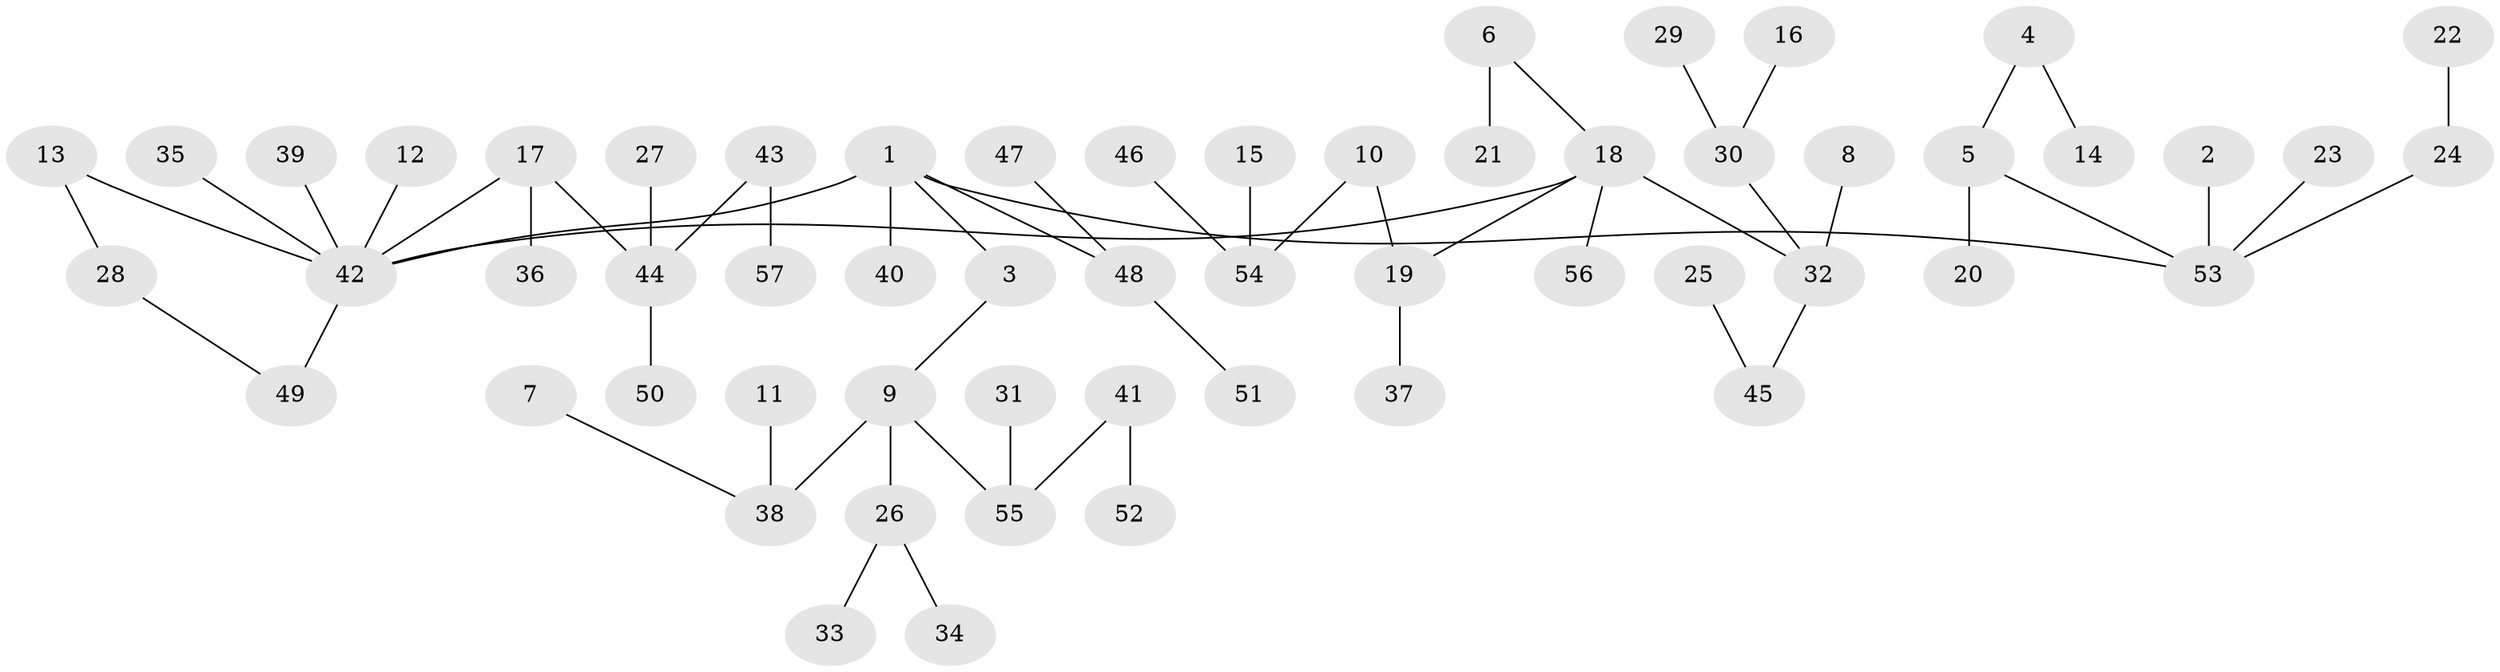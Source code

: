 // original degree distribution, {4: 0.07964601769911504, 2: 0.3008849557522124, 3: 0.09734513274336283, 6: 0.017699115044247787, 5: 0.04424778761061947, 1: 0.46017699115044247}
// Generated by graph-tools (version 1.1) at 2025/25/03/09/25 03:25:33]
// undirected, 57 vertices, 57 edges
graph export_dot {
graph [start="1"]
  node [color=gray90,style=filled];
  1;
  2;
  3;
  4;
  5;
  6;
  7;
  8;
  9;
  10;
  11;
  12;
  13;
  14;
  15;
  16;
  17;
  18;
  19;
  20;
  21;
  22;
  23;
  24;
  25;
  26;
  27;
  28;
  29;
  30;
  31;
  32;
  33;
  34;
  35;
  36;
  37;
  38;
  39;
  40;
  41;
  42;
  43;
  44;
  45;
  46;
  47;
  48;
  49;
  50;
  51;
  52;
  53;
  54;
  55;
  56;
  57;
  1 -- 3 [weight=1.0];
  1 -- 40 [weight=1.0];
  1 -- 42 [weight=1.0];
  1 -- 48 [weight=1.0];
  1 -- 53 [weight=1.0];
  2 -- 53 [weight=1.0];
  3 -- 9 [weight=1.0];
  4 -- 5 [weight=1.0];
  4 -- 14 [weight=1.0];
  5 -- 20 [weight=1.0];
  5 -- 53 [weight=1.0];
  6 -- 18 [weight=1.0];
  6 -- 21 [weight=1.0];
  7 -- 38 [weight=1.0];
  8 -- 32 [weight=1.0];
  9 -- 26 [weight=1.0];
  9 -- 38 [weight=1.0];
  9 -- 55 [weight=1.0];
  10 -- 19 [weight=1.0];
  10 -- 54 [weight=1.0];
  11 -- 38 [weight=1.0];
  12 -- 42 [weight=1.0];
  13 -- 28 [weight=1.0];
  13 -- 42 [weight=1.0];
  15 -- 54 [weight=1.0];
  16 -- 30 [weight=1.0];
  17 -- 36 [weight=1.0];
  17 -- 42 [weight=1.0];
  17 -- 44 [weight=1.0];
  18 -- 19 [weight=1.0];
  18 -- 32 [weight=1.0];
  18 -- 42 [weight=1.0];
  18 -- 56 [weight=1.0];
  19 -- 37 [weight=1.0];
  22 -- 24 [weight=1.0];
  23 -- 53 [weight=1.0];
  24 -- 53 [weight=1.0];
  25 -- 45 [weight=1.0];
  26 -- 33 [weight=1.0];
  26 -- 34 [weight=1.0];
  27 -- 44 [weight=1.0];
  28 -- 49 [weight=1.0];
  29 -- 30 [weight=1.0];
  30 -- 32 [weight=1.0];
  31 -- 55 [weight=1.0];
  32 -- 45 [weight=1.0];
  35 -- 42 [weight=1.0];
  39 -- 42 [weight=1.0];
  41 -- 52 [weight=1.0];
  41 -- 55 [weight=1.0];
  42 -- 49 [weight=1.0];
  43 -- 44 [weight=1.0];
  43 -- 57 [weight=1.0];
  44 -- 50 [weight=1.0];
  46 -- 54 [weight=1.0];
  47 -- 48 [weight=1.0];
  48 -- 51 [weight=1.0];
}
